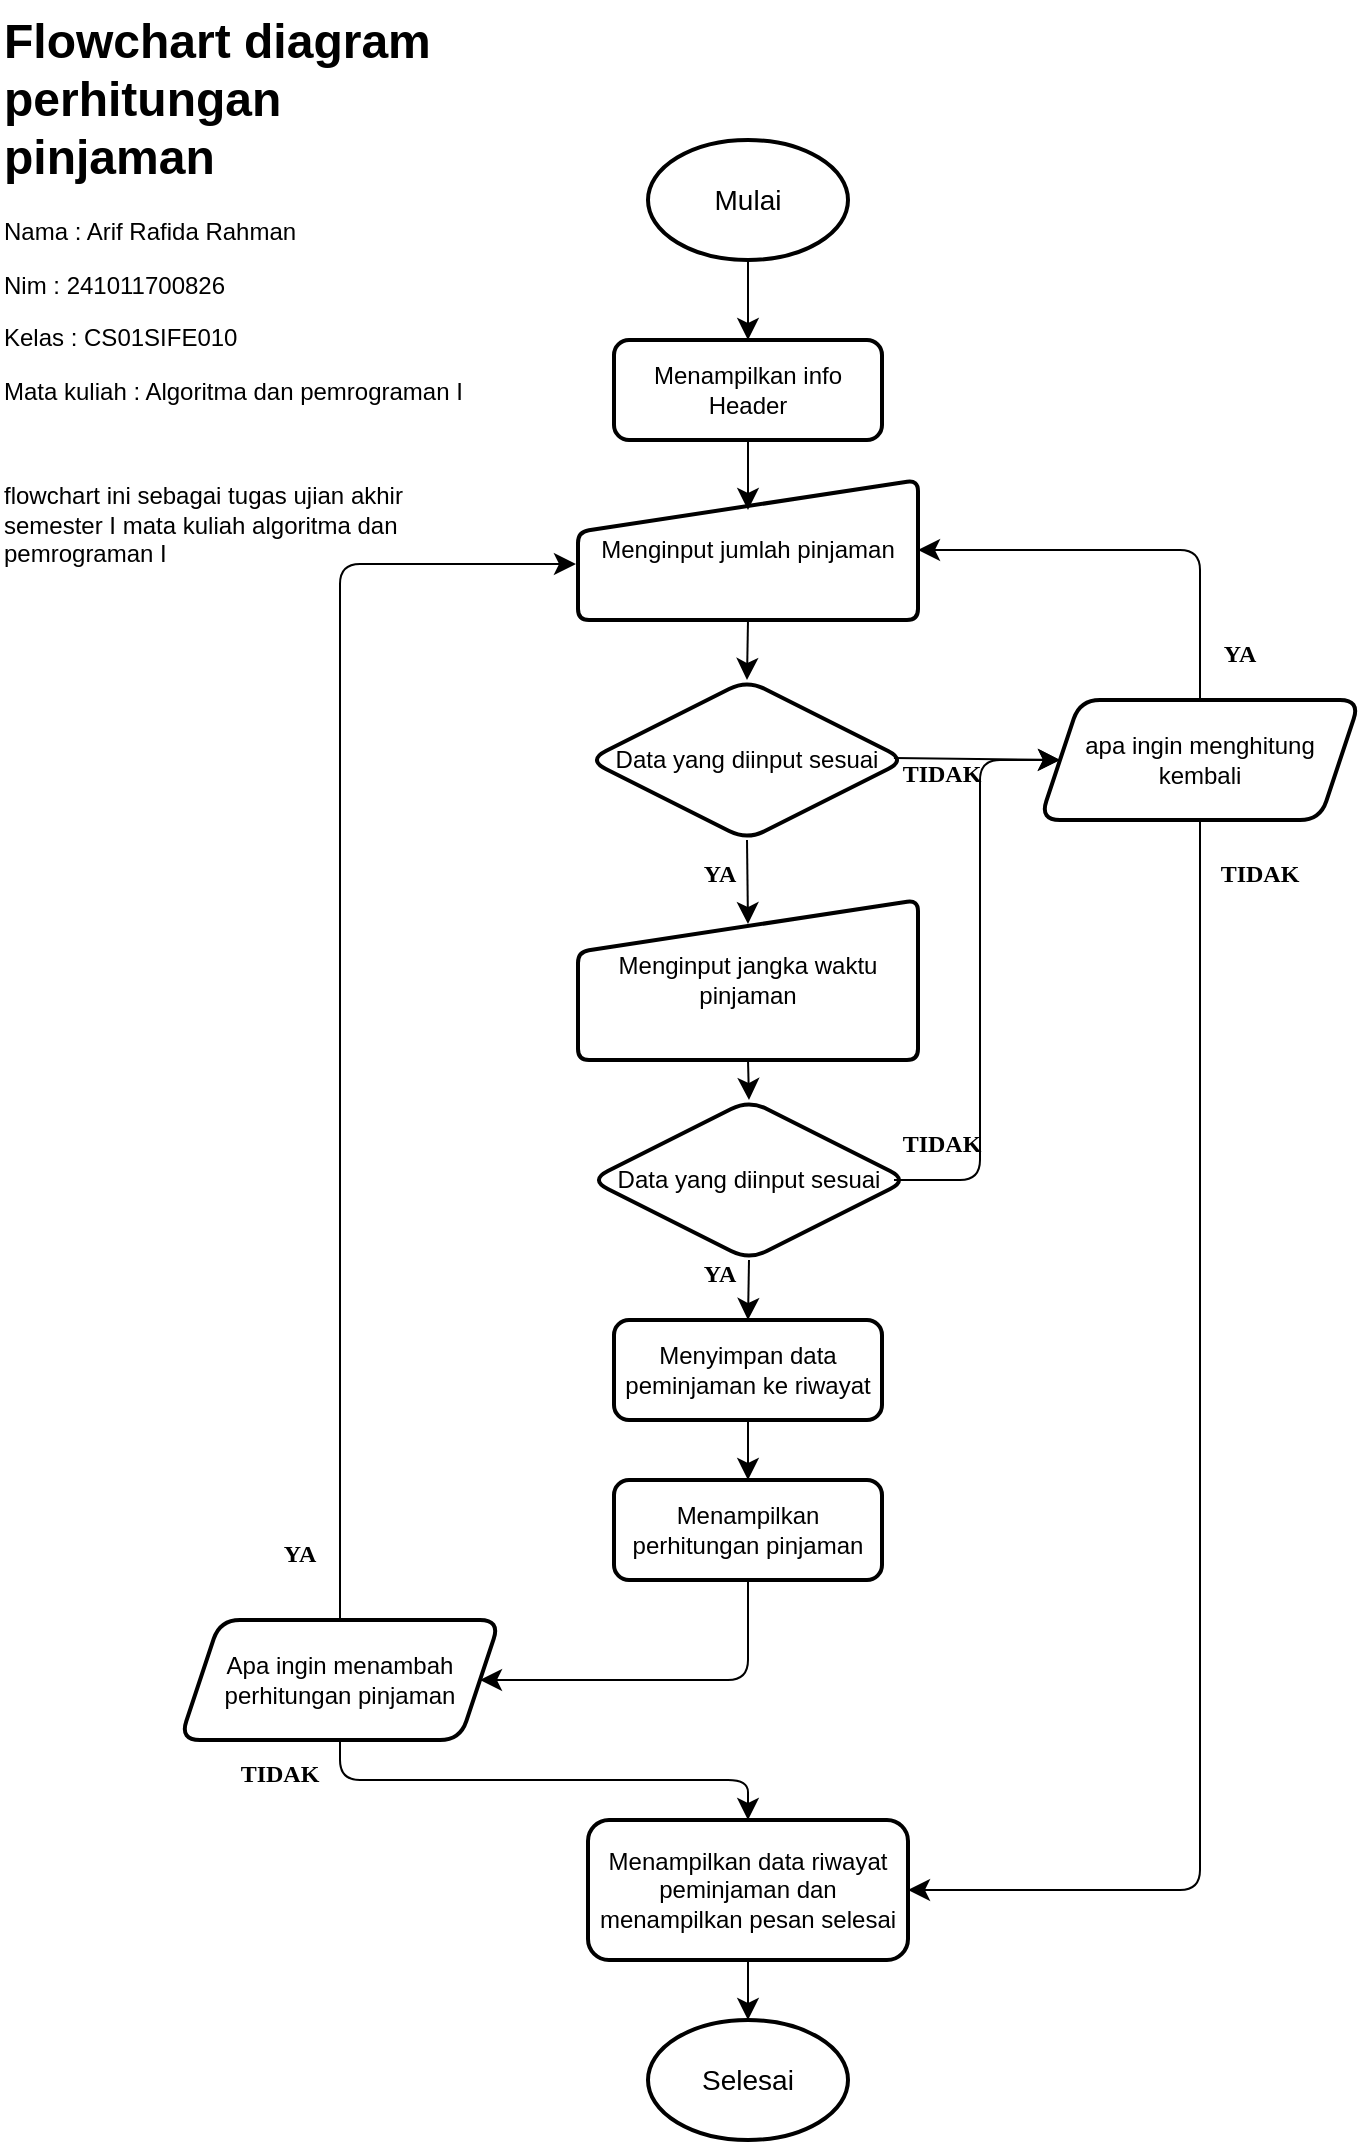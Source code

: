 <mxfile version="24.7.8">
  <diagram id="6a731a19-8d31-9384-78a2-239565b7b9f0" name="Page-1">
    <mxGraphModel dx="1114" dy="706" grid="1" gridSize="10" guides="1" tooltips="1" connect="1" arrows="1" fold="1" page="1" pageScale="1" pageWidth="827" pageHeight="1169" background="none" math="0" shadow="0">
      <root>
        <mxCell id="0" />
        <mxCell id="1" parent="0" />
        <mxCell id="ChYzzjnNq7-qxPUKPXHQ-58" value="&lt;font style=&quot;font-size: 14px;&quot;&gt;Mulai&lt;/font&gt;" style="strokeWidth=2;html=1;shape=mxgraph.flowchart.start_1;whiteSpace=wrap;rounded=1;" vertex="1" parent="1">
          <mxGeometry x="364" y="100" width="100" height="60" as="geometry" />
        </mxCell>
        <mxCell id="ChYzzjnNq7-qxPUKPXHQ-59" value="Menampilkan info Header" style="html=1;dashed=0;whiteSpace=wrap;strokeWidth=2;rounded=1;" vertex="1" parent="1">
          <mxGeometry x="347" y="200" width="134" height="50" as="geometry" />
        </mxCell>
        <mxCell id="ChYzzjnNq7-qxPUKPXHQ-60" value="&lt;font style=&quot;font-size: 12px;&quot;&gt;Menginput jumlah pinjaman&lt;/font&gt;" style="html=1;strokeWidth=2;shape=manualInput;whiteSpace=wrap;rounded=1;size=26;arcSize=11;" vertex="1" parent="1">
          <mxGeometry x="329" y="270" width="170" height="70" as="geometry" />
        </mxCell>
        <mxCell id="ChYzzjnNq7-qxPUKPXHQ-61" value="Data yang diinput sesuai" style="rhombus;whiteSpace=wrap;html=1;strokeWidth=2;rounded=1;" vertex="1" parent="1">
          <mxGeometry x="334" y="370" width="159" height="80" as="geometry" />
        </mxCell>
        <mxCell id="ChYzzjnNq7-qxPUKPXHQ-63" value="Menginput jangka waktu pinjaman" style="html=1;strokeWidth=2;shape=manualInput;whiteSpace=wrap;rounded=1;size=26;arcSize=11;" vertex="1" parent="1">
          <mxGeometry x="329" y="480" width="170" height="80" as="geometry" />
        </mxCell>
        <mxCell id="ChYzzjnNq7-qxPUKPXHQ-64" value="apa ingin menghitung kembali" style="shape=parallelogram;perimeter=parallelogramPerimeter;whiteSpace=wrap;html=1;fixedSize=1;strokeWidth=2;rounded=1;" vertex="1" parent="1">
          <mxGeometry x="560" y="380" width="160" height="60" as="geometry" />
        </mxCell>
        <mxCell id="ChYzzjnNq7-qxPUKPXHQ-66" value="Data yang diinput sesuai" style="rhombus;whiteSpace=wrap;html=1;strokeWidth=2;rounded=1;" vertex="1" parent="1">
          <mxGeometry x="335" y="580" width="159" height="80" as="geometry" />
        </mxCell>
        <mxCell id="ChYzzjnNq7-qxPUKPXHQ-67" value="Menampilkan perhitungan pinjaman" style="html=1;dashed=0;whiteSpace=wrap;strokeWidth=2;rounded=1;" vertex="1" parent="1">
          <mxGeometry x="347" y="770" width="134" height="50" as="geometry" />
        </mxCell>
        <mxCell id="ChYzzjnNq7-qxPUKPXHQ-68" value="Menyimpan data peminjaman ke riwayat" style="html=1;dashed=0;whiteSpace=wrap;strokeWidth=2;rounded=1;" vertex="1" parent="1">
          <mxGeometry x="347" y="690" width="134" height="50" as="geometry" />
        </mxCell>
        <mxCell id="ChYzzjnNq7-qxPUKPXHQ-69" value="Apa ingin menambah perhitungan pinjaman" style="shape=parallelogram;perimeter=parallelogramPerimeter;whiteSpace=wrap;html=1;fixedSize=1;strokeWidth=2;rounded=1;" vertex="1" parent="1">
          <mxGeometry x="130" y="840" width="160" height="60" as="geometry" />
        </mxCell>
        <mxCell id="ChYzzjnNq7-qxPUKPXHQ-70" value="Menampilkan data riwayat peminjaman dan menampilkan pesan selesai" style="html=1;dashed=0;whiteSpace=wrap;strokeWidth=2;rounded=1;" vertex="1" parent="1">
          <mxGeometry x="334" y="940" width="160" height="70" as="geometry" />
        </mxCell>
        <mxCell id="ChYzzjnNq7-qxPUKPXHQ-71" value="&lt;font style=&quot;font-size: 14px;&quot;&gt;Selesai&lt;/font&gt;" style="strokeWidth=2;html=1;shape=mxgraph.flowchart.start_1;whiteSpace=wrap;rounded=1;" vertex="1" parent="1">
          <mxGeometry x="364" y="1040" width="100" height="60" as="geometry" />
        </mxCell>
        <mxCell id="ChYzzjnNq7-qxPUKPXHQ-72" value="" style="endArrow=classic;html=1;rounded=1;fontSize=12;startSize=8;endSize=8;curved=1;exitX=0.5;exitY=1;exitDx=0;exitDy=0;exitPerimeter=0;entryX=0.5;entryY=0;entryDx=0;entryDy=0;" edge="1" parent="1" source="ChYzzjnNq7-qxPUKPXHQ-58" target="ChYzzjnNq7-qxPUKPXHQ-59">
          <mxGeometry width="50" height="50" relative="1" as="geometry">
            <mxPoint x="580" y="200" as="sourcePoint" />
            <mxPoint x="630" y="150" as="targetPoint" />
          </mxGeometry>
        </mxCell>
        <mxCell id="ChYzzjnNq7-qxPUKPXHQ-85" value="" style="endArrow=classic;html=1;rounded=1;fontSize=12;startSize=8;endSize=8;curved=1;exitX=0.5;exitY=1;exitDx=0;exitDy=0;entryX=0.5;entryY=0.214;entryDx=0;entryDy=0;entryPerimeter=0;" edge="1" parent="1" source="ChYzzjnNq7-qxPUKPXHQ-59" target="ChYzzjnNq7-qxPUKPXHQ-60">
          <mxGeometry width="50" height="50" relative="1" as="geometry">
            <mxPoint x="590" y="210" as="sourcePoint" />
            <mxPoint x="540" y="290" as="targetPoint" />
          </mxGeometry>
        </mxCell>
        <mxCell id="ChYzzjnNq7-qxPUKPXHQ-86" value="" style="endArrow=classic;html=1;rounded=1;fontSize=12;startSize=8;endSize=8;curved=1;entryX=0.5;entryY=0;entryDx=0;entryDy=0;exitX=0.5;exitY=1;exitDx=0;exitDy=0;" edge="1" parent="1" source="ChYzzjnNq7-qxPUKPXHQ-60" target="ChYzzjnNq7-qxPUKPXHQ-61">
          <mxGeometry width="50" height="50" relative="1" as="geometry">
            <mxPoint x="300" y="360" as="sourcePoint" />
            <mxPoint x="650" y="170" as="targetPoint" />
          </mxGeometry>
        </mxCell>
        <mxCell id="ChYzzjnNq7-qxPUKPXHQ-87" value="" style="endArrow=classic;html=1;rounded=1;fontSize=12;startSize=8;endSize=8;curved=1;exitX=0.5;exitY=1;exitDx=0;exitDy=0;entryX=0.5;entryY=0.15;entryDx=0;entryDy=0;entryPerimeter=0;" edge="1" parent="1" source="ChYzzjnNq7-qxPUKPXHQ-61" target="ChYzzjnNq7-qxPUKPXHQ-63">
          <mxGeometry width="50" height="50" relative="1" as="geometry">
            <mxPoint x="610" y="230" as="sourcePoint" />
            <mxPoint x="660" y="180" as="targetPoint" />
          </mxGeometry>
        </mxCell>
        <mxCell id="ChYzzjnNq7-qxPUKPXHQ-88" value="" style="endArrow=classic;html=1;rounded=1;fontSize=12;startSize=8;endSize=8;curved=1;exitX=0.962;exitY=0.488;exitDx=0;exitDy=0;entryX=0;entryY=0.5;entryDx=0;entryDy=0;exitPerimeter=0;" edge="1" parent="1" source="ChYzzjnNq7-qxPUKPXHQ-61" target="ChYzzjnNq7-qxPUKPXHQ-64">
          <mxGeometry width="50" height="50" relative="1" as="geometry">
            <mxPoint x="620" y="240" as="sourcePoint" />
            <mxPoint x="550" y="370" as="targetPoint" />
          </mxGeometry>
        </mxCell>
        <mxCell id="ChYzzjnNq7-qxPUKPXHQ-89" value="" style="endArrow=classic;html=1;rounded=1;fontSize=12;startSize=8;endSize=8;curved=1;exitX=0.5;exitY=1;exitDx=0;exitDy=0;entryX=0.5;entryY=0;entryDx=0;entryDy=0;" edge="1" parent="1" source="ChYzzjnNq7-qxPUKPXHQ-63" target="ChYzzjnNq7-qxPUKPXHQ-66">
          <mxGeometry width="50" height="50" relative="1" as="geometry">
            <mxPoint x="630" y="250" as="sourcePoint" />
            <mxPoint x="680" y="200" as="targetPoint" />
          </mxGeometry>
        </mxCell>
        <mxCell id="ChYzzjnNq7-qxPUKPXHQ-90" value="" style="endArrow=classic;html=1;rounded=1;fontSize=12;startSize=8;endSize=8;exitX=0.5;exitY=0;exitDx=0;exitDy=0;entryX=1;entryY=0.5;entryDx=0;entryDy=0;edgeStyle=orthogonalEdgeStyle;" edge="1" parent="1" source="ChYzzjnNq7-qxPUKPXHQ-64" target="ChYzzjnNq7-qxPUKPXHQ-60">
          <mxGeometry width="50" height="50" relative="1" as="geometry">
            <mxPoint x="640" y="260" as="sourcePoint" />
            <mxPoint x="690" y="210" as="targetPoint" />
          </mxGeometry>
        </mxCell>
        <mxCell id="ChYzzjnNq7-qxPUKPXHQ-91" value="" style="endArrow=classic;html=1;rounded=1;fontSize=12;startSize=8;endSize=8;curved=1;exitX=0.5;exitY=1;exitDx=0;exitDy=0;entryX=0.5;entryY=0;entryDx=0;entryDy=0;" edge="1" parent="1" source="ChYzzjnNq7-qxPUKPXHQ-66" target="ChYzzjnNq7-qxPUKPXHQ-68">
          <mxGeometry width="50" height="50" relative="1" as="geometry">
            <mxPoint x="650" y="270" as="sourcePoint" />
            <mxPoint x="700" y="220" as="targetPoint" />
          </mxGeometry>
        </mxCell>
        <mxCell id="ChYzzjnNq7-qxPUKPXHQ-92" value="" style="endArrow=classic;html=1;rounded=1;fontSize=12;startSize=8;endSize=8;curved=1;exitX=0.5;exitY=1;exitDx=0;exitDy=0;entryX=0.5;entryY=0;entryDx=0;entryDy=0;" edge="1" parent="1" source="ChYzzjnNq7-qxPUKPXHQ-68" target="ChYzzjnNq7-qxPUKPXHQ-67">
          <mxGeometry width="50" height="50" relative="1" as="geometry">
            <mxPoint x="660" y="280" as="sourcePoint" />
            <mxPoint x="710" y="230" as="targetPoint" />
          </mxGeometry>
        </mxCell>
        <mxCell id="ChYzzjnNq7-qxPUKPXHQ-95" value="" style="endArrow=classic;html=1;rounded=1;fontSize=12;startSize=8;endSize=8;exitX=0.5;exitY=1;exitDx=0;exitDy=0;entryX=0.5;entryY=0;entryDx=0;entryDy=0;edgeStyle=orthogonalEdgeStyle;" edge="1" parent="1" source="ChYzzjnNq7-qxPUKPXHQ-69" target="ChYzzjnNq7-qxPUKPXHQ-70">
          <mxGeometry width="50" height="50" relative="1" as="geometry">
            <mxPoint x="590" y="780" as="sourcePoint" />
            <mxPoint x="640" y="730" as="targetPoint" />
          </mxGeometry>
        </mxCell>
        <mxCell id="ChYzzjnNq7-qxPUKPXHQ-96" value="" style="endArrow=classic;html=1;rounded=1;fontSize=12;startSize=8;endSize=8;curved=1;exitX=0.5;exitY=1;exitDx=0;exitDy=0;entryX=0.5;entryY=0;entryDx=0;entryDy=0;entryPerimeter=0;" edge="1" parent="1" source="ChYzzjnNq7-qxPUKPXHQ-70" target="ChYzzjnNq7-qxPUKPXHQ-71">
          <mxGeometry width="50" height="50" relative="1" as="geometry">
            <mxPoint x="600" y="790" as="sourcePoint" />
            <mxPoint x="650" y="740" as="targetPoint" />
          </mxGeometry>
        </mxCell>
        <mxCell id="ChYzzjnNq7-qxPUKPXHQ-97" value="" style="endArrow=classic;html=1;rounded=1;fontSize=12;startSize=8;endSize=8;exitX=0.5;exitY=1;exitDx=0;exitDy=0;entryX=1;entryY=0.5;entryDx=0;entryDy=0;elbow=vertical;edgeStyle=orthogonalEdgeStyle;" edge="1" parent="1" source="ChYzzjnNq7-qxPUKPXHQ-67" target="ChYzzjnNq7-qxPUKPXHQ-69">
          <mxGeometry width="50" height="50" relative="1" as="geometry">
            <mxPoint x="610" y="800" as="sourcePoint" />
            <mxPoint x="660" y="750" as="targetPoint" />
            <Array as="points">
              <mxPoint x="414" y="870" />
            </Array>
          </mxGeometry>
        </mxCell>
        <mxCell id="ChYzzjnNq7-qxPUKPXHQ-98" value="" style="endArrow=classic;html=1;rounded=1;fontSize=12;startSize=8;endSize=8;exitX=0.5;exitY=0;exitDx=0;exitDy=0;entryX=-0.006;entryY=0.6;entryDx=0;entryDy=0;entryPerimeter=0;edgeStyle=orthogonalEdgeStyle;" edge="1" parent="1" source="ChYzzjnNq7-qxPUKPXHQ-69" target="ChYzzjnNq7-qxPUKPXHQ-60">
          <mxGeometry width="50" height="50" relative="1" as="geometry">
            <mxPoint x="230" y="770" as="sourcePoint" />
            <mxPoint x="280" y="720" as="targetPoint" />
          </mxGeometry>
        </mxCell>
        <mxCell id="ChYzzjnNq7-qxPUKPXHQ-99" value="" style="endArrow=classic;html=1;rounded=1;fontSize=12;startSize=8;endSize=8;exitX=0.956;exitY=0.5;exitDx=0;exitDy=0;entryX=0;entryY=0.5;entryDx=0;entryDy=0;edgeStyle=orthogonalEdgeStyle;exitPerimeter=0;" edge="1" parent="1" source="ChYzzjnNq7-qxPUKPXHQ-66" target="ChYzzjnNq7-qxPUKPXHQ-64">
          <mxGeometry width="50" height="50" relative="1" as="geometry">
            <mxPoint x="530" y="545" as="sourcePoint" />
            <mxPoint x="580" y="495" as="targetPoint" />
            <Array as="points">
              <mxPoint x="530" y="620" />
              <mxPoint x="530" y="410" />
            </Array>
          </mxGeometry>
        </mxCell>
        <mxCell id="ChYzzjnNq7-qxPUKPXHQ-100" value="" style="endArrow=classic;html=1;rounded=1;fontSize=12;startSize=8;endSize=8;exitX=0.5;exitY=1;exitDx=0;exitDy=0;entryX=1;entryY=0.5;entryDx=0;entryDy=0;edgeStyle=orthogonalEdgeStyle;" edge="1" parent="1" source="ChYzzjnNq7-qxPUKPXHQ-64" target="ChYzzjnNq7-qxPUKPXHQ-70">
          <mxGeometry width="50" height="50" relative="1" as="geometry">
            <mxPoint x="640" y="830" as="sourcePoint" />
            <mxPoint x="690" y="780" as="targetPoint" />
          </mxGeometry>
        </mxCell>
        <mxCell id="ChYzzjnNq7-qxPUKPXHQ-102" value="&lt;font style=&quot;font-size: 12px;&quot;&gt;YA&lt;/font&gt;" style="text;html=1;align=center;verticalAlign=middle;whiteSpace=wrap;rounded=1;fontSize=16;fontStyle=1;fontFamily=Tahoma;" vertex="1" parent="1">
          <mxGeometry x="370" y="450" width="60" height="30" as="geometry" />
        </mxCell>
        <mxCell id="ChYzzjnNq7-qxPUKPXHQ-103" value="&lt;font style=&quot;font-size: 12px;&quot;&gt;TIDAK&lt;/font&gt;" style="text;html=1;align=center;verticalAlign=middle;whiteSpace=wrap;rounded=1;fontSize=16;fontStyle=1;fontFamily=Tahoma;" vertex="1" parent="1">
          <mxGeometry x="150" y="900" width="60" height="30" as="geometry" />
        </mxCell>
        <mxCell id="ChYzzjnNq7-qxPUKPXHQ-104" value="&lt;font style=&quot;font-size: 12px;&quot;&gt;TIDAK&lt;/font&gt;" style="text;html=1;align=center;verticalAlign=middle;whiteSpace=wrap;rounded=1;fontSize=16;fontStyle=1;fontFamily=Tahoma;" vertex="1" parent="1">
          <mxGeometry x="640" y="450" width="60" height="30" as="geometry" />
        </mxCell>
        <mxCell id="ChYzzjnNq7-qxPUKPXHQ-105" value="&lt;font style=&quot;font-size: 12px;&quot;&gt;TIDAK&lt;/font&gt;" style="text;html=1;align=center;verticalAlign=middle;whiteSpace=wrap;rounded=1;fontSize=16;fontStyle=1;fontFamily=Tahoma;" vertex="1" parent="1">
          <mxGeometry x="481" y="585" width="60" height="30" as="geometry" />
        </mxCell>
        <mxCell id="ChYzzjnNq7-qxPUKPXHQ-106" value="&lt;font style=&quot;font-size: 12px;&quot;&gt;TIDAK&lt;/font&gt;" style="text;html=1;align=center;verticalAlign=middle;whiteSpace=wrap;rounded=1;fontSize=16;fontStyle=1;fontFamily=Tahoma;" vertex="1" parent="1">
          <mxGeometry x="481" y="400" width="60" height="30" as="geometry" />
        </mxCell>
        <mxCell id="ChYzzjnNq7-qxPUKPXHQ-107" value="&lt;font style=&quot;font-size: 12px;&quot;&gt;YA&lt;/font&gt;" style="text;html=1;align=center;verticalAlign=middle;whiteSpace=wrap;rounded=1;fontSize=16;fontStyle=1;fontFamily=Tahoma;" vertex="1" parent="1">
          <mxGeometry x="370" y="650" width="60" height="30" as="geometry" />
        </mxCell>
        <mxCell id="ChYzzjnNq7-qxPUKPXHQ-108" value="&lt;font style=&quot;font-size: 12px;&quot;&gt;YA&lt;/font&gt;" style="text;html=1;align=center;verticalAlign=middle;whiteSpace=wrap;rounded=1;fontSize=16;fontStyle=1;fontFamily=Tahoma;" vertex="1" parent="1">
          <mxGeometry x="630" y="340" width="60" height="30" as="geometry" />
        </mxCell>
        <mxCell id="ChYzzjnNq7-qxPUKPXHQ-109" value="&lt;font style=&quot;font-size: 12px;&quot;&gt;YA&lt;/font&gt;" style="text;html=1;align=center;verticalAlign=middle;whiteSpace=wrap;rounded=1;fontSize=16;fontStyle=1;fontFamily=Tahoma;" vertex="1" parent="1">
          <mxGeometry x="160" y="790" width="60" height="30" as="geometry" />
        </mxCell>
        <mxCell id="ChYzzjnNq7-qxPUKPXHQ-110" value="&lt;h1 style=&quot;margin-top: 0px;&quot;&gt;Flowchart diagram perhitungan pinjaman&lt;/h1&gt;&lt;p&gt;Nama : Arif Rafida Rahman&lt;/p&gt;&lt;p&gt;Nim : 241011700826&lt;/p&gt;&lt;p&gt;Kelas : CS01SIFE010&lt;/p&gt;&lt;p&gt;Mata kuliah : Algoritma dan pemrograman I&lt;/p&gt;&lt;p&gt;&lt;br&gt;&lt;/p&gt;&lt;p&gt;flowchart ini sebagai tugas ujian akhir semester I mata kuliah algoritma dan pemrograman I&lt;/p&gt;" style="text;html=1;whiteSpace=wrap;overflow=hidden;rounded=0;" vertex="1" parent="1">
          <mxGeometry x="40" y="30" width="250" height="310" as="geometry" />
        </mxCell>
      </root>
    </mxGraphModel>
  </diagram>
</mxfile>
